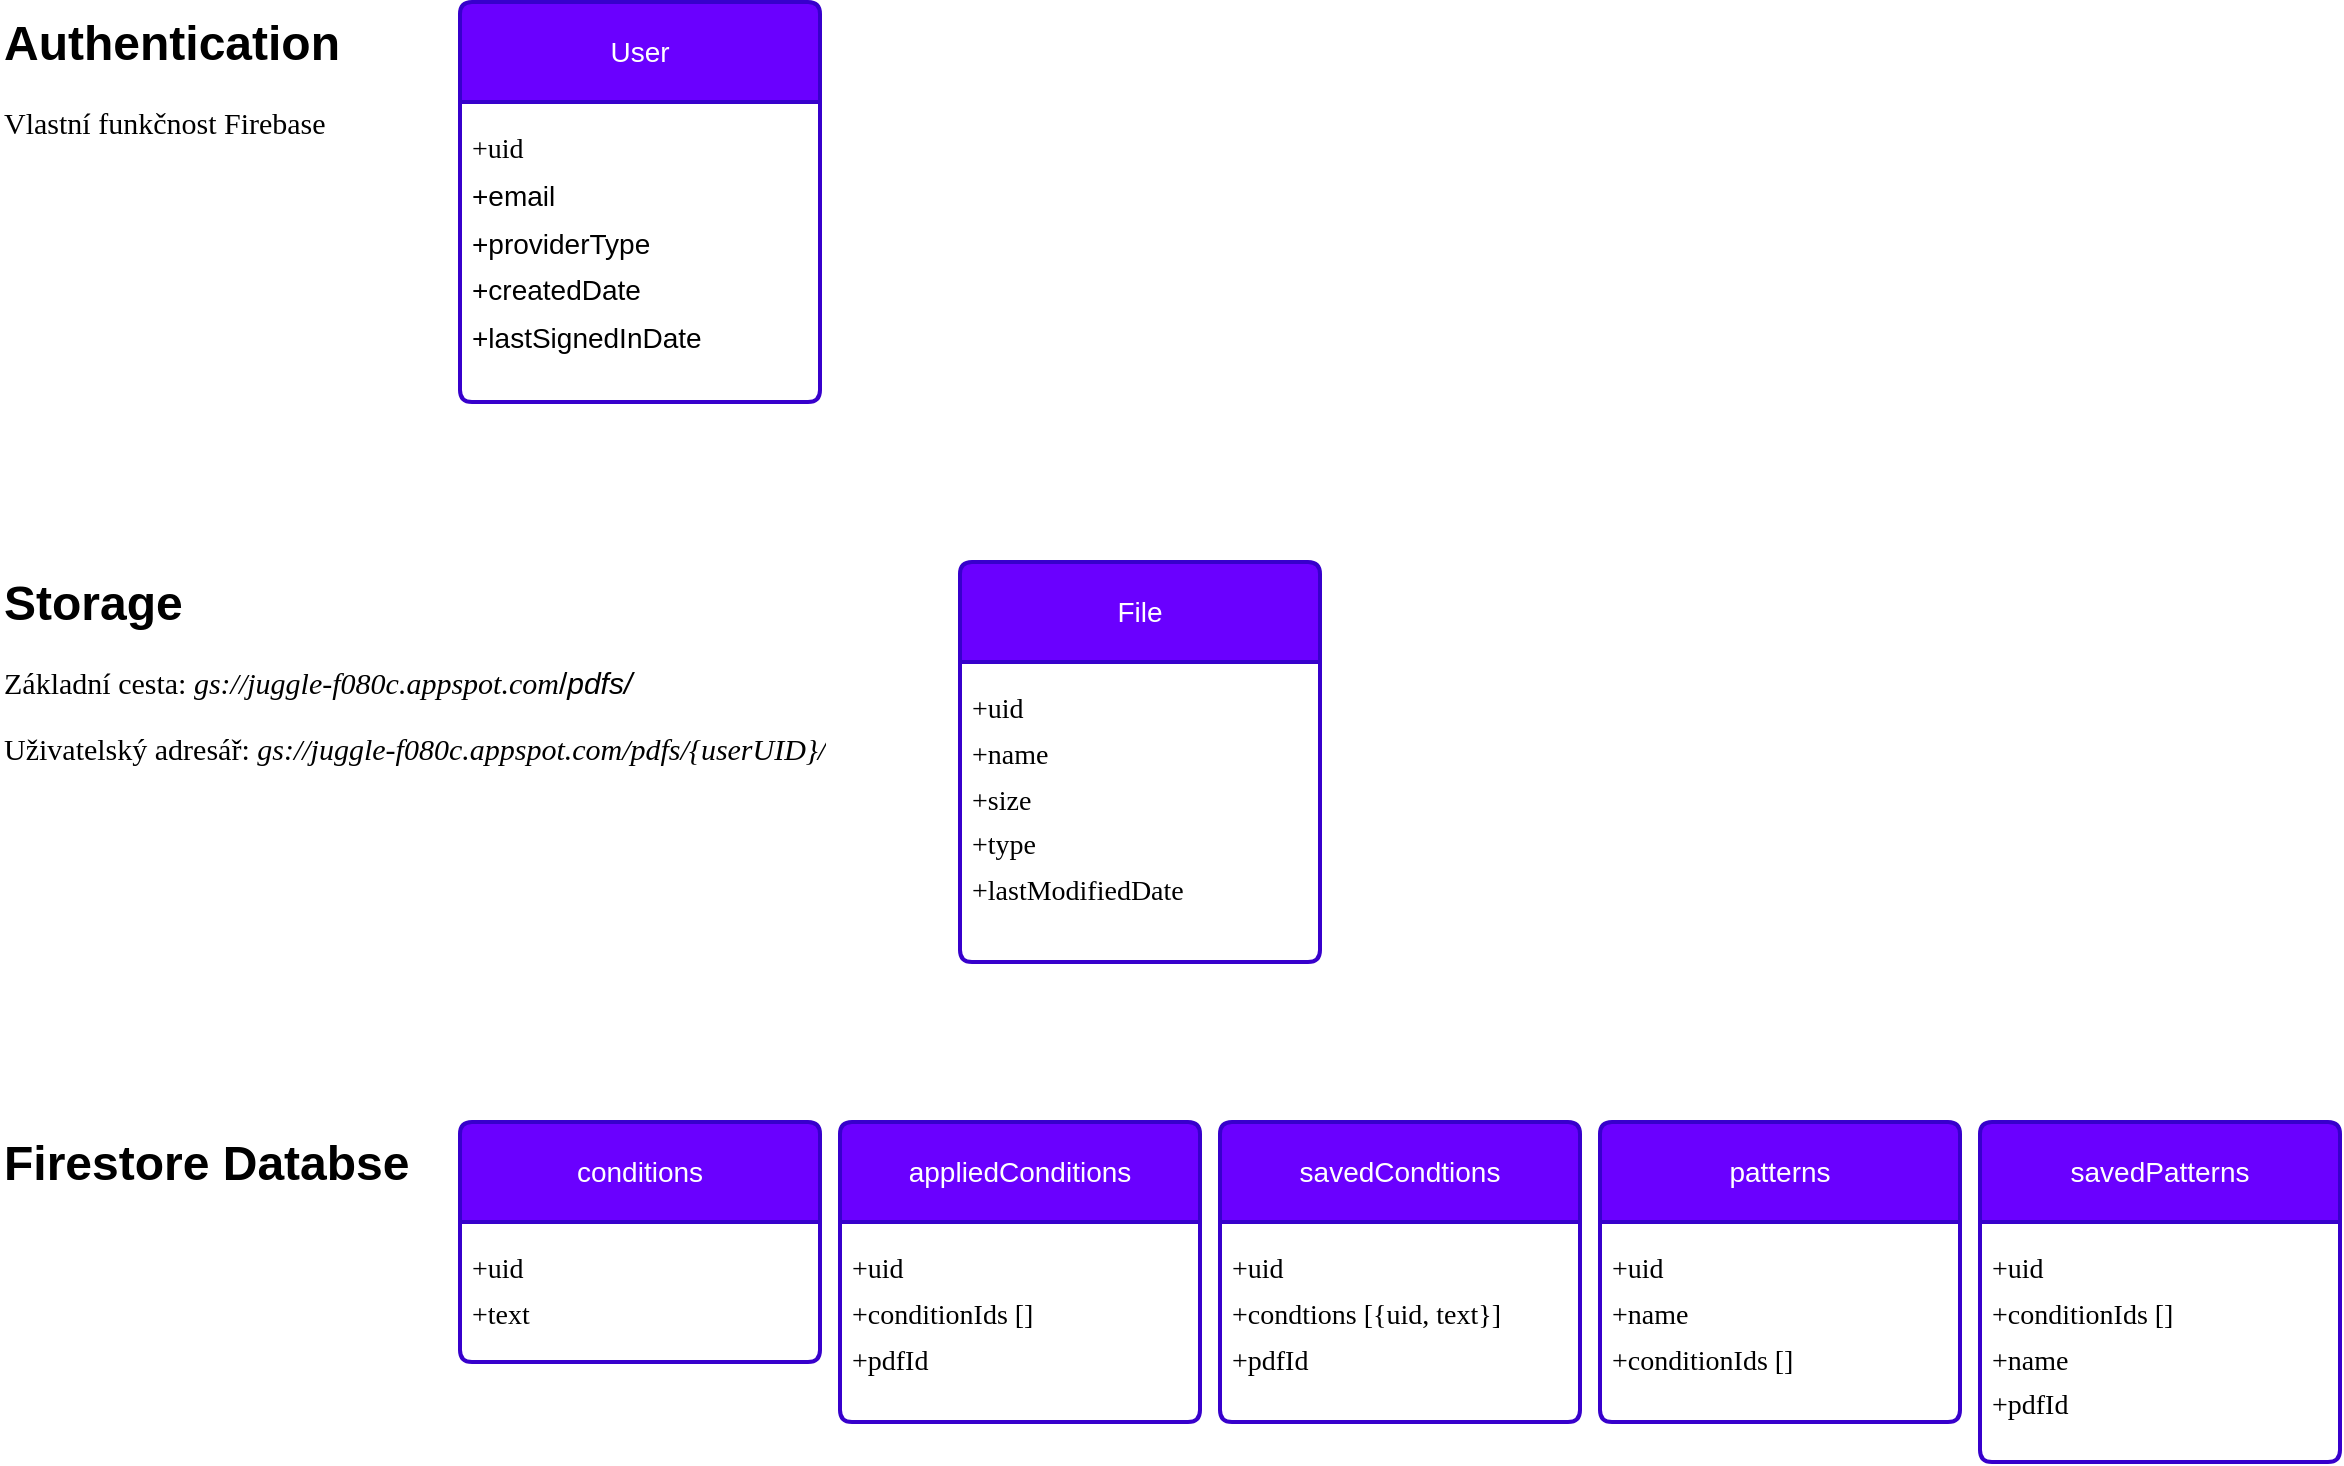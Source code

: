 <mxfile version="24.3.0" type="github">
  <diagram id="C5RBs43oDa-KdzZeNtuy" name="Page-1">
    <mxGraphModel dx="1313" dy="663" grid="1" gridSize="10" guides="1" tooltips="1" connect="1" arrows="1" fold="1" page="1" pageScale="1" pageWidth="827" pageHeight="1169" math="0" shadow="0">
      <root>
        <object label="" id="WIyWlLk6GJQsqaUBKTNV-0">
          <mxCell />
        </object>
        <mxCell id="WIyWlLk6GJQsqaUBKTNV-1" parent="WIyWlLk6GJQsqaUBKTNV-0" />
        <mxCell id="fzTQPPO52aV2_BDG-_52-4" value="&lt;div&gt;File&lt;/div&gt;" style="swimlane;childLayout=stackLayout;horizontal=1;startSize=50;horizontalStack=0;rounded=1;fontSize=14;fontStyle=0;strokeWidth=2;resizeParent=0;resizeLast=1;shadow=0;dashed=0;align=center;arcSize=4;whiteSpace=wrap;html=1;fillColor=#6a00ff;strokeColor=#3700CC;fontColor=#ffffff;gradientColor=none;swimlaneFillColor=default;" vertex="1" parent="WIyWlLk6GJQsqaUBKTNV-1">
          <mxGeometry x="600" y="440" width="180" height="200" as="geometry" />
        </mxCell>
        <mxCell id="fzTQPPO52aV2_BDG-_52-5" value="&lt;p style=&quot;line-height: 90%;&quot;&gt;&lt;font face=&quot;Tahoma&quot; style=&quot;font-size: 14px;&quot;&gt;+uid&lt;/font&gt;&lt;/p&gt;&lt;p style=&quot;line-height: 90%;&quot;&gt;&lt;font face=&quot;Tahoma&quot; style=&quot;font-size: 14px;&quot;&gt;+name&lt;/font&gt;&lt;/p&gt;&lt;p style=&quot;line-height: 90%;&quot;&gt;&lt;font face=&quot;Tahoma&quot; style=&quot;font-size: 14px;&quot;&gt;+size&lt;/font&gt;&lt;/p&gt;&lt;p style=&quot;line-height: 90%;&quot;&gt;&lt;font face=&quot;Tahoma&quot; style=&quot;font-size: 14px;&quot;&gt;+type&lt;/font&gt;&lt;/p&gt;&lt;p style=&quot;line-height: 90%;&quot;&gt;&lt;font face=&quot;Tahoma&quot; style=&quot;font-size: 14px;&quot;&gt;+lastModifiedDate&lt;/font&gt;&lt;/p&gt;&lt;p&gt;&lt;/p&gt;" style="align=left;strokeColor=none;fillColor=none;spacingLeft=4;fontSize=12;verticalAlign=top;resizable=0;rotatable=0;part=1;html=1;" vertex="1" parent="fzTQPPO52aV2_BDG-_52-4">
          <mxGeometry y="50" width="180" height="150" as="geometry" />
        </mxCell>
        <mxCell id="fzTQPPO52aV2_BDG-_52-8" value="&lt;div&gt;&lt;div&gt;appliedConditions&lt;/div&gt;&lt;/div&gt;" style="swimlane;childLayout=stackLayout;horizontal=1;startSize=50;horizontalStack=0;rounded=1;fontSize=14;fontStyle=0;strokeWidth=2;resizeParent=0;resizeLast=1;shadow=0;dashed=0;align=center;arcSize=4;whiteSpace=wrap;html=1;fillColor=#6a00ff;strokeColor=#3700CC;fontColor=#ffffff;gradientColor=none;swimlaneFillColor=default;" vertex="1" parent="WIyWlLk6GJQsqaUBKTNV-1">
          <mxGeometry x="540" y="720" width="180" height="150" as="geometry" />
        </mxCell>
        <mxCell id="fzTQPPO52aV2_BDG-_52-9" value="&lt;p style=&quot;line-height: 90%;&quot;&gt;&lt;font face=&quot;Tahoma&quot; style=&quot;font-size: 14px;&quot;&gt;+uid&lt;/font&gt;&lt;/p&gt;&lt;p style=&quot;line-height: 90%;&quot;&gt;&lt;font face=&quot;Tahoma&quot; style=&quot;font-size: 14px;&quot;&gt;+conditionIds []&lt;/font&gt;&lt;/p&gt;&lt;p style=&quot;line-height: 90%;&quot;&gt;&lt;font face=&quot;Tahoma&quot; style=&quot;font-size: 14px;&quot;&gt;+pdfId&lt;/font&gt;&lt;/p&gt;" style="align=left;strokeColor=none;fillColor=none;spacingLeft=4;fontSize=12;verticalAlign=top;resizable=0;rotatable=0;part=1;html=1;" vertex="1" parent="fzTQPPO52aV2_BDG-_52-8">
          <mxGeometry y="50" width="180" height="100" as="geometry" />
        </mxCell>
        <mxCell id="fzTQPPO52aV2_BDG-_52-0" value="User" style="swimlane;childLayout=stackLayout;horizontal=1;startSize=50;horizontalStack=0;rounded=1;fontSize=14;fontStyle=0;strokeWidth=2;resizeParent=0;resizeLast=1;shadow=0;dashed=0;align=center;arcSize=4;whiteSpace=wrap;html=1;fillColor=#6a00ff;strokeColor=#3700CC;fontColor=#ffffff;gradientColor=none;swimlaneFillColor=default;" vertex="1" parent="WIyWlLk6GJQsqaUBKTNV-1">
          <mxGeometry x="350" y="160" width="180" height="200" as="geometry" />
        </mxCell>
        <mxCell id="fzTQPPO52aV2_BDG-_52-1" value="&lt;p style=&quot;line-height: 90%;&quot;&gt;&lt;font face=&quot;Tahoma&quot; style=&quot;font-size: 14px;&quot;&gt;+uid&lt;/font&gt;&lt;/p&gt;&lt;p style=&quot;line-height: 90%;&quot;&gt;&lt;font face=&quot;7zaYiLmwfgspBnIpPQmE&quot; style=&quot;font-size: 14px;&quot;&gt;+email&lt;/font&gt;&lt;/p&gt;&lt;p style=&quot;line-height: 90%;&quot;&gt;&lt;font face=&quot;7zaYiLmwfgspBnIpPQmE&quot; style=&quot;font-size: 14px;&quot;&gt;+providerType&lt;/font&gt;&lt;/p&gt;&lt;p style=&quot;line-height: 90%;&quot;&gt;&lt;font face=&quot;7zaYiLmwfgspBnIpPQmE&quot; style=&quot;font-size: 14px;&quot;&gt;+createdDate&lt;/font&gt;&lt;/p&gt;&lt;p style=&quot;line-height: 90%;&quot;&gt;&lt;font face=&quot;7zaYiLmwfgspBnIpPQmE&quot; style=&quot;font-size: 14px;&quot;&gt;+lastSignedInDate&lt;/font&gt;&lt;/p&gt;&lt;p&gt;&lt;/p&gt;" style="align=left;strokeColor=none;fillColor=none;spacingLeft=4;fontSize=12;verticalAlign=top;resizable=0;rotatable=0;part=1;html=1;" vertex="1" parent="fzTQPPO52aV2_BDG-_52-0">
          <mxGeometry y="50" width="180" height="150" as="geometry" />
        </mxCell>
        <mxCell id="fzTQPPO52aV2_BDG-_52-21" value="&lt;div&gt;patterns&lt;/div&gt;" style="swimlane;childLayout=stackLayout;horizontal=1;startSize=50;horizontalStack=0;rounded=1;fontSize=14;fontStyle=0;strokeWidth=2;resizeParent=0;resizeLast=1;shadow=0;dashed=0;align=center;arcSize=4;whiteSpace=wrap;html=1;fillColor=#6a00ff;strokeColor=#3700CC;fontColor=#ffffff;gradientColor=none;swimlaneFillColor=default;" vertex="1" parent="WIyWlLk6GJQsqaUBKTNV-1">
          <mxGeometry x="920" y="720" width="180" height="150" as="geometry" />
        </mxCell>
        <mxCell id="fzTQPPO52aV2_BDG-_52-22" value="&lt;p style=&quot;line-height: 90%;&quot;&gt;&lt;font face=&quot;Tahoma&quot; style=&quot;font-size: 14px;&quot;&gt;+uid&lt;/font&gt;&lt;/p&gt;&lt;p style=&quot;line-height: 90%;&quot;&gt;&lt;font face=&quot;Tahoma&quot; style=&quot;font-size: 14px;&quot;&gt;+name&lt;/font&gt;&lt;/p&gt;&lt;p style=&quot;line-height: 90%;&quot;&gt;&lt;font face=&quot;Tahoma&quot; style=&quot;font-size: 14px;&quot;&gt;+&lt;/font&gt;&lt;font face=&quot;Tahoma&quot; style=&quot;font-size: 14px;&quot;&gt;conditionIds []&lt;/font&gt;&lt;/p&gt;&lt;p&gt;&lt;/p&gt;" style="align=left;strokeColor=none;fillColor=none;spacingLeft=4;fontSize=12;verticalAlign=top;resizable=0;rotatable=0;part=1;html=1;" vertex="1" parent="fzTQPPO52aV2_BDG-_52-21">
          <mxGeometry y="50" width="180" height="100" as="geometry" />
        </mxCell>
        <mxCell id="fzTQPPO52aV2_BDG-_52-23" value="savedCondtions" style="swimlane;childLayout=stackLayout;horizontal=1;startSize=50;horizontalStack=0;rounded=1;fontSize=14;fontStyle=0;strokeWidth=2;resizeParent=0;resizeLast=1;shadow=0;dashed=0;align=center;arcSize=4;whiteSpace=wrap;html=1;fillColor=#6a00ff;strokeColor=#3700CC;fontColor=#ffffff;gradientColor=none;swimlaneFillColor=default;" vertex="1" parent="WIyWlLk6GJQsqaUBKTNV-1">
          <mxGeometry x="730" y="720" width="180" height="150" as="geometry" />
        </mxCell>
        <mxCell id="fzTQPPO52aV2_BDG-_52-24" value="&lt;p style=&quot;line-height: 90%;&quot;&gt;&lt;font face=&quot;Tahoma&quot; style=&quot;font-size: 14px;&quot;&gt;+uid&lt;/font&gt;&lt;/p&gt;&lt;p style=&quot;line-height: 90%;&quot;&gt;&lt;font face=&quot;Tahoma&quot; style=&quot;font-size: 14px;&quot;&gt;+condtions [{uid, text}]&lt;br&gt;&lt;/font&gt;&lt;/p&gt;&lt;p style=&quot;line-height: 90%;&quot;&gt;&lt;font face=&quot;Tahoma&quot; style=&quot;font-size: 14px;&quot;&gt;+pdfId&lt;/font&gt;&lt;/p&gt;&lt;p&gt;&lt;/p&gt;" style="align=left;strokeColor=none;fillColor=none;spacingLeft=4;fontSize=12;verticalAlign=top;resizable=0;rotatable=0;part=1;html=1;" vertex="1" parent="fzTQPPO52aV2_BDG-_52-23">
          <mxGeometry y="50" width="180" height="100" as="geometry" />
        </mxCell>
        <mxCell id="fzTQPPO52aV2_BDG-_52-25" value="conditions" style="swimlane;childLayout=stackLayout;horizontal=1;startSize=50;horizontalStack=0;rounded=1;fontSize=14;fontStyle=0;strokeWidth=2;resizeParent=0;resizeLast=1;shadow=0;dashed=0;align=center;arcSize=4;whiteSpace=wrap;html=1;fillColor=#6a00ff;strokeColor=#3700CC;fontColor=#ffffff;gradientColor=none;swimlaneFillColor=default;" vertex="1" parent="WIyWlLk6GJQsqaUBKTNV-1">
          <mxGeometry x="350" y="720" width="180" height="120" as="geometry" />
        </mxCell>
        <mxCell id="fzTQPPO52aV2_BDG-_52-26" value="&lt;p style=&quot;line-height: 90%;&quot;&gt;&lt;font face=&quot;Tahoma&quot; style=&quot;font-size: 14px;&quot;&gt;+uid&lt;/font&gt;&lt;/p&gt;&lt;p style=&quot;line-height: 90%;&quot;&gt;&lt;font face=&quot;Tahoma&quot; style=&quot;font-size: 14px;&quot;&gt;+text&lt;/font&gt;&lt;/p&gt;&lt;p&gt;&lt;/p&gt;" style="align=left;strokeColor=none;fillColor=none;spacingLeft=4;fontSize=12;verticalAlign=top;resizable=0;rotatable=0;part=1;html=1;" vertex="1" parent="fzTQPPO52aV2_BDG-_52-25">
          <mxGeometry y="50" width="180" height="70" as="geometry" />
        </mxCell>
        <mxCell id="fzTQPPO52aV2_BDG-_52-27" value="savedPatterns" style="swimlane;childLayout=stackLayout;horizontal=1;startSize=50;horizontalStack=0;rounded=1;fontSize=14;fontStyle=0;strokeWidth=2;resizeParent=0;resizeLast=1;shadow=0;dashed=0;align=center;arcSize=4;whiteSpace=wrap;html=1;fillColor=#6a00ff;strokeColor=#3700CC;fontColor=#ffffff;gradientColor=none;swimlaneFillColor=default;" vertex="1" parent="WIyWlLk6GJQsqaUBKTNV-1">
          <mxGeometry x="1110" y="720" width="180" height="170" as="geometry" />
        </mxCell>
        <mxCell id="fzTQPPO52aV2_BDG-_52-28" value="&lt;p style=&quot;line-height: 90%;&quot;&gt;&lt;font face=&quot;Tahoma&quot; style=&quot;font-size: 14px;&quot;&gt;+uid&lt;/font&gt;&lt;/p&gt;&lt;p style=&quot;line-height: 90%;&quot;&gt;&lt;font face=&quot;Tahoma&quot; style=&quot;font-size: 14px;&quot;&gt;+conditionIds []&lt;br&gt;&lt;/font&gt;&lt;/p&gt;&lt;p style=&quot;line-height: 90%;&quot;&gt;&lt;font face=&quot;Tahoma&quot; style=&quot;font-size: 14px;&quot;&gt;+name&lt;/font&gt;&lt;/p&gt;&lt;p style=&quot;line-height: 90%;&quot;&gt;&lt;font face=&quot;Tahoma&quot; style=&quot;font-size: 14px;&quot;&gt;+pdfId&lt;/font&gt;&lt;/p&gt;&lt;p&gt;&lt;/p&gt;" style="align=left;strokeColor=none;fillColor=none;spacingLeft=4;fontSize=12;verticalAlign=top;resizable=0;rotatable=0;part=1;html=1;" vertex="1" parent="fzTQPPO52aV2_BDG-_52-27">
          <mxGeometry y="50" width="180" height="120" as="geometry" />
        </mxCell>
        <mxCell id="fzTQPPO52aV2_BDG-_52-31" value="&lt;h1 style=&quot;margin-top: 0px;&quot;&gt;Authentication&lt;/h1&gt;&lt;p style=&quot;font-size: 15px;&quot;&gt;&lt;font face=&quot;Tahoma&quot;&gt;Vlastní funkčnost Firebase &lt;/font&gt;&lt;br&gt;&lt;/p&gt;" style="text;html=1;whiteSpace=wrap;overflow=hidden;rounded=0;" vertex="1" parent="WIyWlLk6GJQsqaUBKTNV-1">
          <mxGeometry x="120" y="160" width="280" height="120" as="geometry" />
        </mxCell>
        <mxCell id="fzTQPPO52aV2_BDG-_52-30" value="&lt;h1 style=&quot;margin-top: 0px;&quot;&gt;Storage&lt;/h1&gt;&lt;p style=&quot;font-size: 15px;&quot;&gt;&lt;font style=&quot;font-size: 15px;&quot; face=&quot;Tahoma&quot;&gt;Základní cesta:&lt;i&gt; gs://juggle-f080c.appspot.com&lt;/i&gt;&lt;/font&gt;/&lt;i&gt;pdfs/&lt;/i&gt;&lt;/p&gt;&lt;div&gt;&lt;font style=&quot;font-size: 15px;&quot; face=&quot;Tahoma&quot;&gt;Uživatelský adresář: &lt;/font&gt;&lt;code&gt;&lt;font style=&quot;font-size: 15px;&quot; face=&quot;Tahoma&quot;&gt;&lt;i&gt;gs://juggle-f080c.appspot.com/pdfs/{userUID}/&lt;/i&gt;&lt;/font&gt;&lt;/code&gt;&lt;/div&gt;" style="text;html=1;whiteSpace=wrap;overflow=hidden;rounded=0;" vertex="1" parent="WIyWlLk6GJQsqaUBKTNV-1">
          <mxGeometry x="120" y="440" width="480" height="120" as="geometry" />
        </mxCell>
        <mxCell id="fzTQPPO52aV2_BDG-_52-33" value="&lt;h1 style=&quot;margin-top: 0px;&quot;&gt;Firestore Databse&lt;br&gt;&lt;/h1&gt;&lt;p style=&quot;font-size: 15px;&quot;&gt;&lt;br&gt;&lt;/p&gt;" style="text;html=1;whiteSpace=wrap;overflow=hidden;rounded=0;" vertex="1" parent="WIyWlLk6GJQsqaUBKTNV-1">
          <mxGeometry x="120" y="720" width="220" height="55.5" as="geometry" />
        </mxCell>
      </root>
    </mxGraphModel>
  </diagram>
</mxfile>

